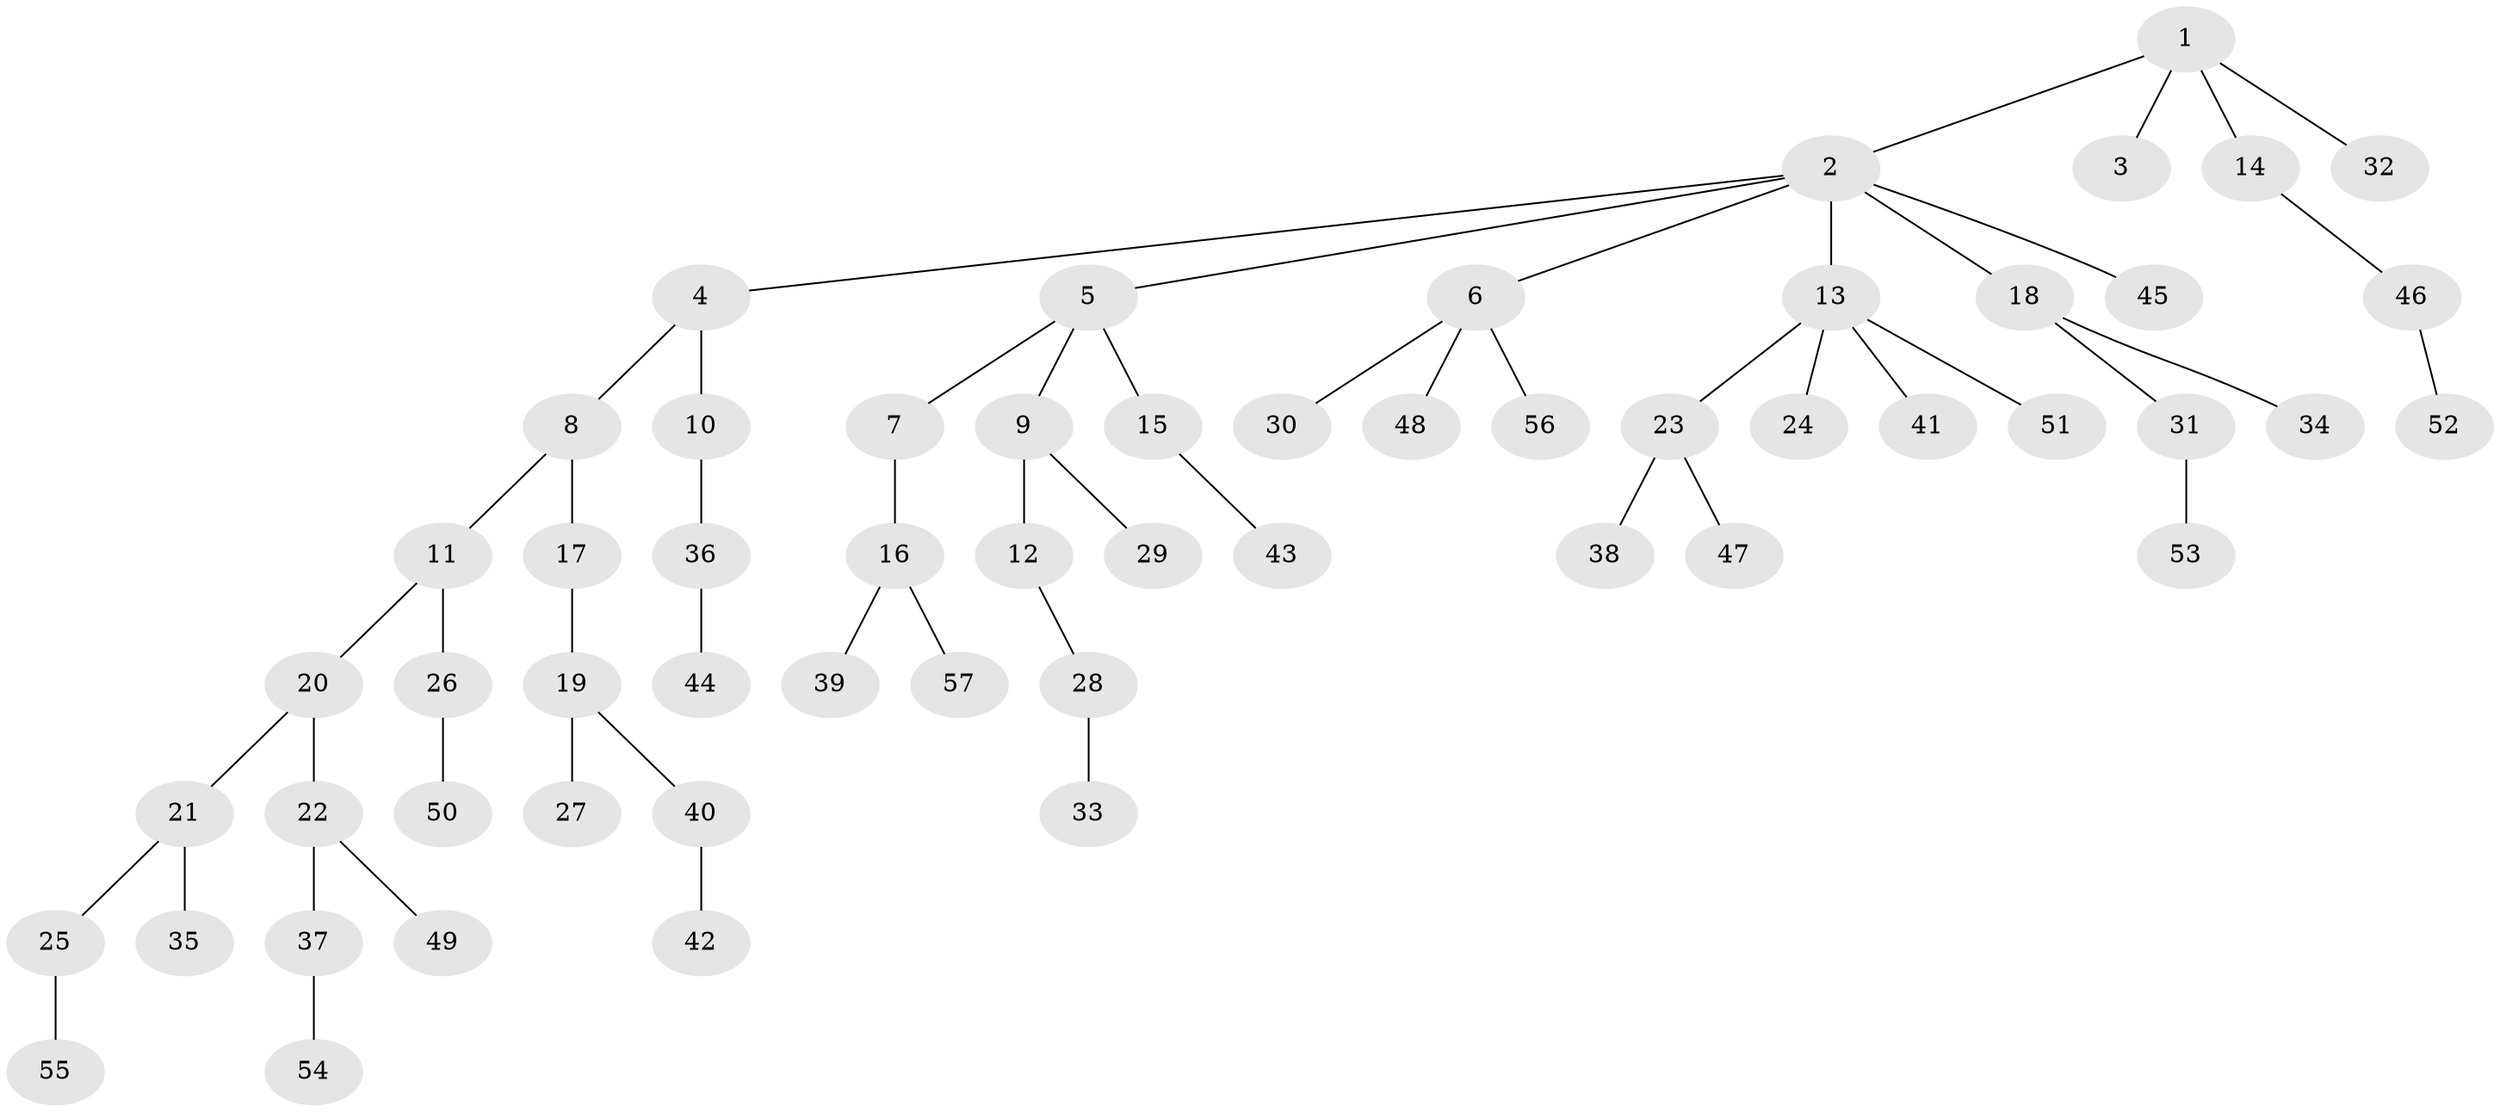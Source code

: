 // coarse degree distribution, {4: 0.05128205128205128, 1: 0.6410256410256411, 2: 0.15384615384615385, 3: 0.07692307692307693, 6: 0.02564102564102564, 11: 0.02564102564102564, 5: 0.02564102564102564}
// Generated by graph-tools (version 1.1) at 2025/56/03/04/25 21:56:34]
// undirected, 57 vertices, 56 edges
graph export_dot {
graph [start="1"]
  node [color=gray90,style=filled];
  1;
  2;
  3;
  4;
  5;
  6;
  7;
  8;
  9;
  10;
  11;
  12;
  13;
  14;
  15;
  16;
  17;
  18;
  19;
  20;
  21;
  22;
  23;
  24;
  25;
  26;
  27;
  28;
  29;
  30;
  31;
  32;
  33;
  34;
  35;
  36;
  37;
  38;
  39;
  40;
  41;
  42;
  43;
  44;
  45;
  46;
  47;
  48;
  49;
  50;
  51;
  52;
  53;
  54;
  55;
  56;
  57;
  1 -- 2;
  1 -- 3;
  1 -- 14;
  1 -- 32;
  2 -- 4;
  2 -- 5;
  2 -- 6;
  2 -- 13;
  2 -- 18;
  2 -- 45;
  4 -- 8;
  4 -- 10;
  5 -- 7;
  5 -- 9;
  5 -- 15;
  6 -- 30;
  6 -- 48;
  6 -- 56;
  7 -- 16;
  8 -- 11;
  8 -- 17;
  9 -- 12;
  9 -- 29;
  10 -- 36;
  11 -- 20;
  11 -- 26;
  12 -- 28;
  13 -- 23;
  13 -- 24;
  13 -- 41;
  13 -- 51;
  14 -- 46;
  15 -- 43;
  16 -- 39;
  16 -- 57;
  17 -- 19;
  18 -- 31;
  18 -- 34;
  19 -- 27;
  19 -- 40;
  20 -- 21;
  20 -- 22;
  21 -- 25;
  21 -- 35;
  22 -- 37;
  22 -- 49;
  23 -- 38;
  23 -- 47;
  25 -- 55;
  26 -- 50;
  28 -- 33;
  31 -- 53;
  36 -- 44;
  37 -- 54;
  40 -- 42;
  46 -- 52;
}
